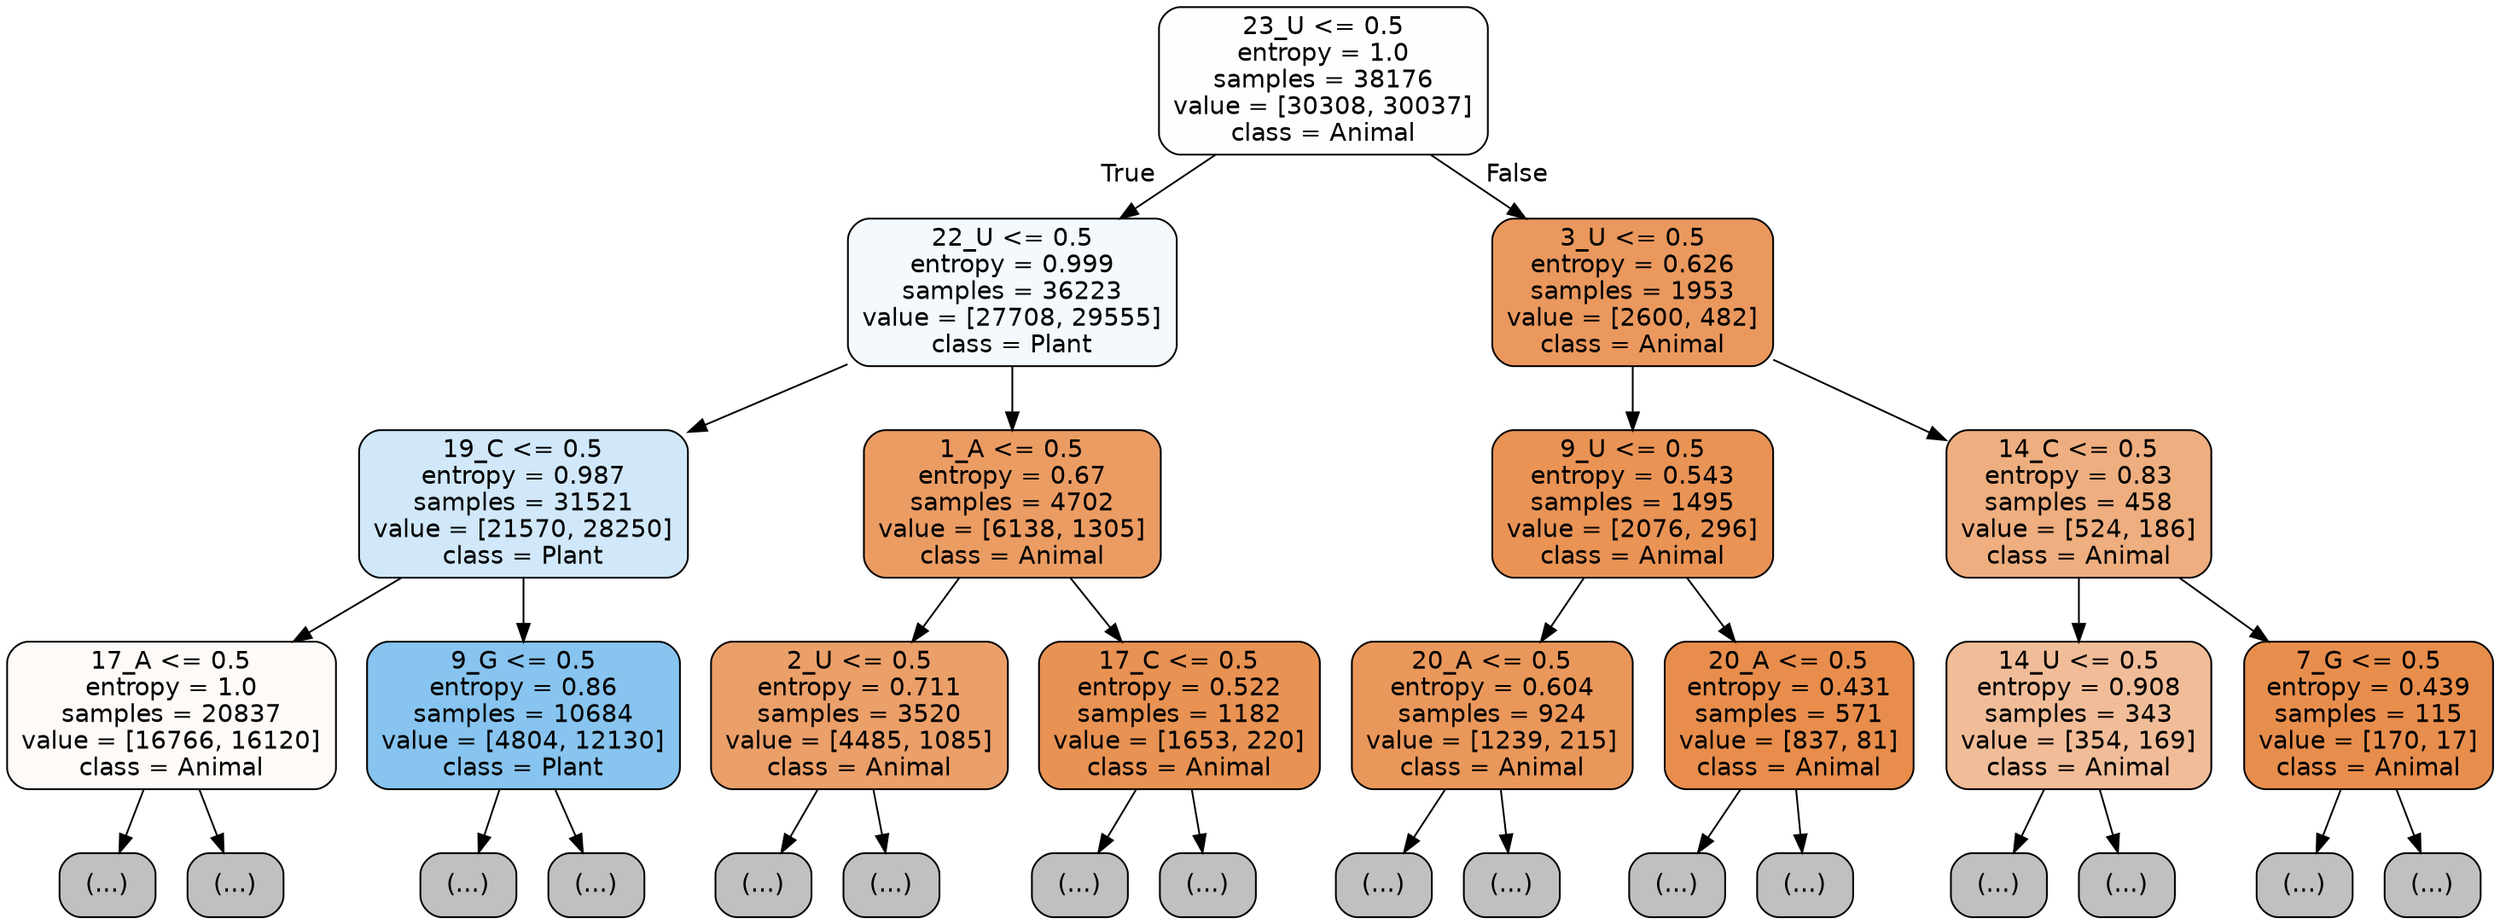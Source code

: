 digraph Tree {
node [shape=box, style="filled, rounded", color="black", fontname="helvetica"] ;
edge [fontname="helvetica"] ;
0 [label="23_U <= 0.5\nentropy = 1.0\nsamples = 38176\nvalue = [30308, 30037]\nclass = Animal", fillcolor="#fffefd"] ;
1 [label="22_U <= 0.5\nentropy = 0.999\nsamples = 36223\nvalue = [27708, 29555]\nclass = Plant", fillcolor="#f3f9fd"] ;
0 -> 1 [labeldistance=2.5, labelangle=45, headlabel="True"] ;
2 [label="19_C <= 0.5\nentropy = 0.987\nsamples = 31521\nvalue = [21570, 28250]\nclass = Plant", fillcolor="#d0e8f9"] ;
1 -> 2 ;
3 [label="17_A <= 0.5\nentropy = 1.0\nsamples = 20837\nvalue = [16766, 16120]\nclass = Animal", fillcolor="#fefaf7"] ;
2 -> 3 ;
4 [label="(...)", fillcolor="#C0C0C0"] ;
3 -> 4 ;
8249 [label="(...)", fillcolor="#C0C0C0"] ;
3 -> 8249 ;
10678 [label="9_G <= 0.5\nentropy = 0.86\nsamples = 10684\nvalue = [4804, 12130]\nclass = Plant", fillcolor="#87c4ef"] ;
2 -> 10678 ;
10679 [label="(...)", fillcolor="#C0C0C0"] ;
10678 -> 10679 ;
13312 [label="(...)", fillcolor="#C0C0C0"] ;
10678 -> 13312 ;
14197 [label="1_A <= 0.5\nentropy = 0.67\nsamples = 4702\nvalue = [6138, 1305]\nclass = Animal", fillcolor="#eb9c63"] ;
1 -> 14197 ;
14198 [label="2_U <= 0.5\nentropy = 0.711\nsamples = 3520\nvalue = [4485, 1085]\nclass = Animal", fillcolor="#eb9f69"] ;
14197 -> 14198 ;
14199 [label="(...)", fillcolor="#C0C0C0"] ;
14198 -> 14199 ;
15222 [label="(...)", fillcolor="#C0C0C0"] ;
14198 -> 15222 ;
15627 [label="17_C <= 0.5\nentropy = 0.522\nsamples = 1182\nvalue = [1653, 220]\nclass = Animal", fillcolor="#e89253"] ;
14197 -> 15627 ;
15628 [label="(...)", fillcolor="#C0C0C0"] ;
15627 -> 15628 ;
15955 [label="(...)", fillcolor="#C0C0C0"] ;
15627 -> 15955 ;
16024 [label="3_U <= 0.5\nentropy = 0.626\nsamples = 1953\nvalue = [2600, 482]\nclass = Animal", fillcolor="#ea985e"] ;
0 -> 16024 [labeldistance=2.5, labelangle=-45, headlabel="False"] ;
16025 [label="9_U <= 0.5\nentropy = 0.543\nsamples = 1495\nvalue = [2076, 296]\nclass = Animal", fillcolor="#e99355"] ;
16024 -> 16025 ;
16026 [label="20_A <= 0.5\nentropy = 0.604\nsamples = 924\nvalue = [1239, 215]\nclass = Animal", fillcolor="#ea975b"] ;
16025 -> 16026 ;
16027 [label="(...)", fillcolor="#C0C0C0"] ;
16026 -> 16027 ;
16284 [label="(...)", fillcolor="#C0C0C0"] ;
16026 -> 16284 ;
16379 [label="20_A <= 0.5\nentropy = 0.431\nsamples = 571\nvalue = [837, 81]\nclass = Animal", fillcolor="#e88d4c"] ;
16025 -> 16379 ;
16380 [label="(...)", fillcolor="#C0C0C0"] ;
16379 -> 16380 ;
16507 [label="(...)", fillcolor="#C0C0C0"] ;
16379 -> 16507 ;
16536 [label="14_C <= 0.5\nentropy = 0.83\nsamples = 458\nvalue = [524, 186]\nclass = Animal", fillcolor="#eeae7f"] ;
16024 -> 16536 ;
16537 [label="14_U <= 0.5\nentropy = 0.908\nsamples = 343\nvalue = [354, 169]\nclass = Animal", fillcolor="#f1bd98"] ;
16536 -> 16537 ;
16538 [label="(...)", fillcolor="#C0C0C0"] ;
16537 -> 16538 ;
16651 [label="(...)", fillcolor="#C0C0C0"] ;
16537 -> 16651 ;
16708 [label="7_G <= 0.5\nentropy = 0.439\nsamples = 115\nvalue = [170, 17]\nclass = Animal", fillcolor="#e88e4d"] ;
16536 -> 16708 ;
16709 [label="(...)", fillcolor="#C0C0C0"] ;
16708 -> 16709 ;
16720 [label="(...)", fillcolor="#C0C0C0"] ;
16708 -> 16720 ;
}